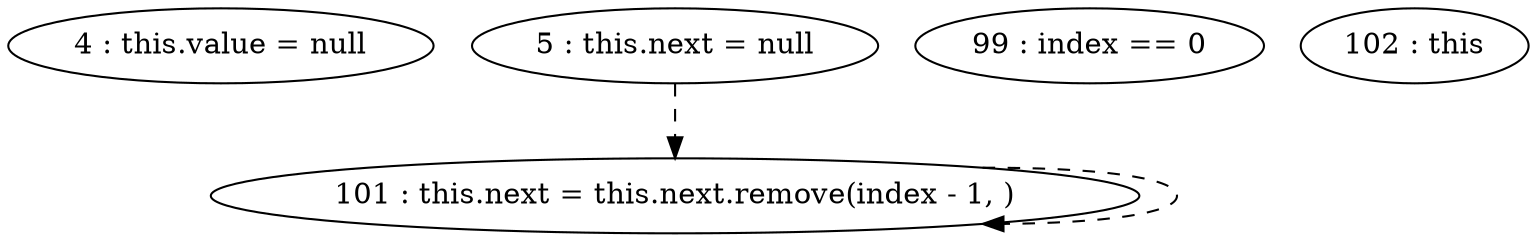 digraph G {
"4 : this.value = null"
"5 : this.next = null"
"5 : this.next = null" -> "101 : this.next = this.next.remove(index - 1, )" [style=dashed]
"99 : index == 0"
"101 : this.next = this.next.remove(index - 1, )"
"101 : this.next = this.next.remove(index - 1, )" -> "101 : this.next = this.next.remove(index - 1, )" [style=dashed]
"102 : this"
}